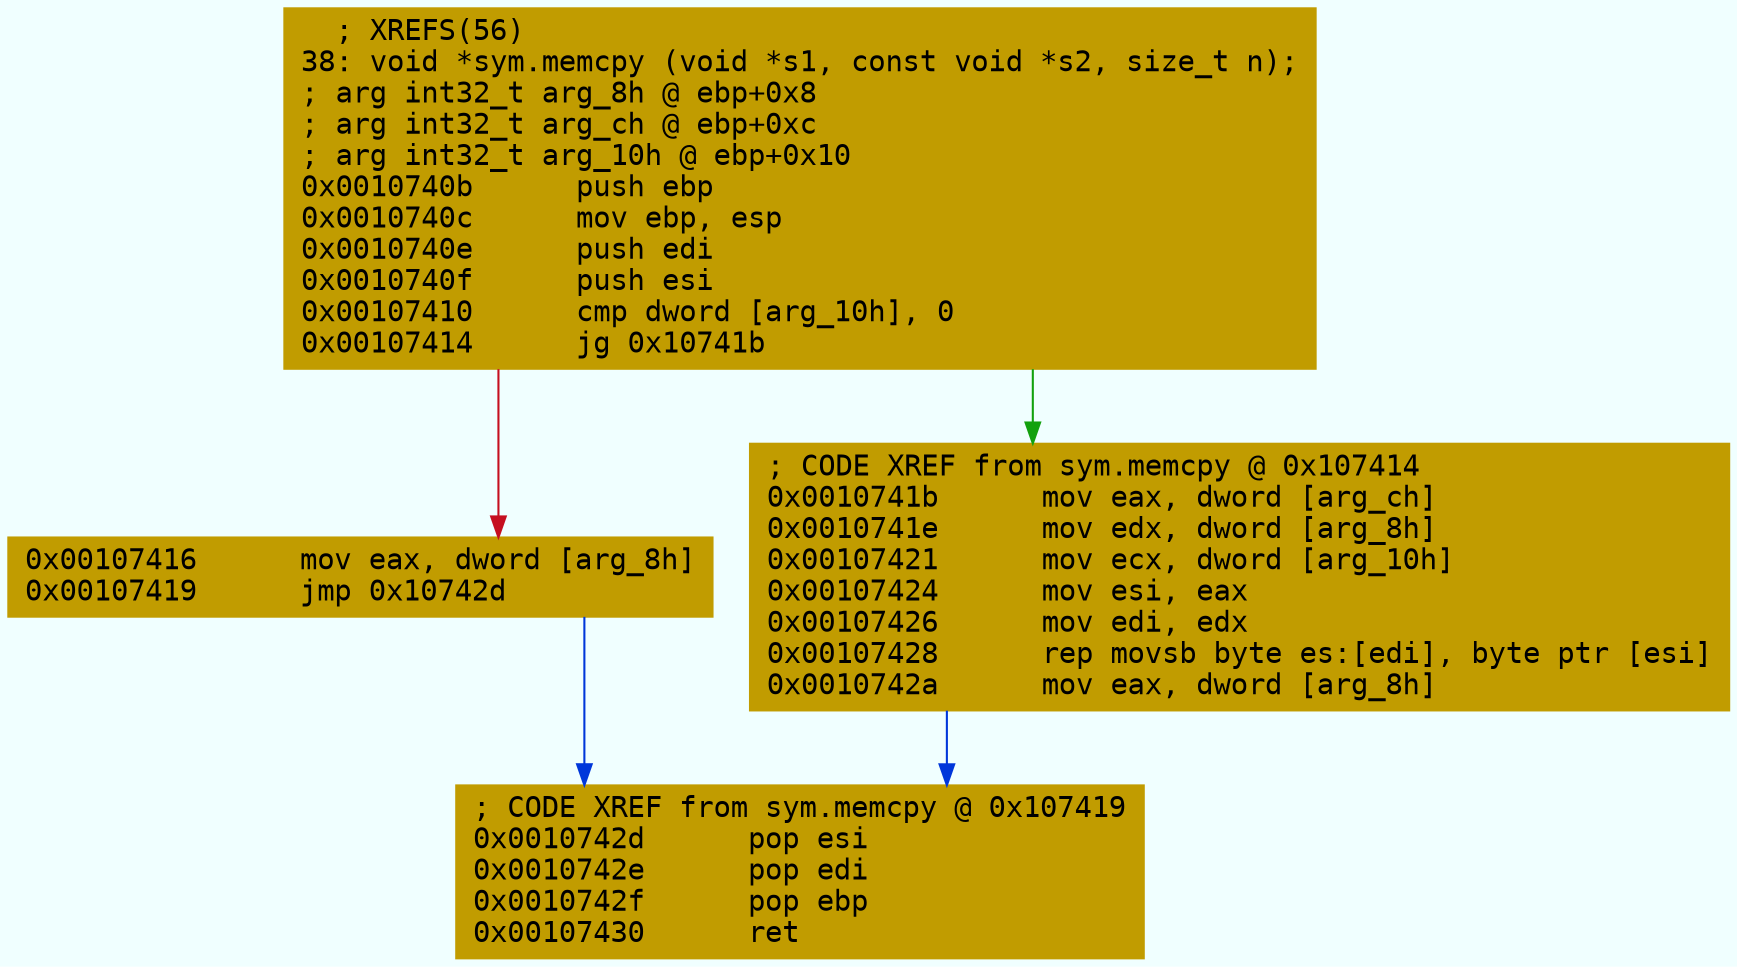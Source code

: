 digraph code {
	graph [bgcolor=azure fontsize=8 fontname="Courier" splines="ortho"];
	node [fillcolor=gray style=filled shape=box];
	edge [arrowhead="normal"];
	"0x0010740b" [URL="sym.memcpy/0x0010740b", fillcolor="#c19c00",color="#c19c00", fontname="Courier",label="  ; XREFS(56)\l38: void *sym.memcpy (void *s1, const void *s2, size_t n);\l; arg int32_t arg_8h @ ebp+0x8\l; arg int32_t arg_ch @ ebp+0xc\l; arg int32_t arg_10h @ ebp+0x10\l0x0010740b      push ebp\l0x0010740c      mov ebp, esp\l0x0010740e      push edi\l0x0010740f      push esi\l0x00107410      cmp dword [arg_10h], 0\l0x00107414      jg 0x10741b\l"]
	"0x00107416" [URL="sym.memcpy/0x00107416", fillcolor="#c19c00",color="#c19c00", fontname="Courier",label="0x00107416      mov eax, dword [arg_8h]\l0x00107419      jmp 0x10742d\l"]
	"0x0010741b" [URL="sym.memcpy/0x0010741b", fillcolor="#c19c00",color="#c19c00", fontname="Courier",label="; CODE XREF from sym.memcpy @ 0x107414\l0x0010741b      mov eax, dword [arg_ch]\l0x0010741e      mov edx, dword [arg_8h]\l0x00107421      mov ecx, dword [arg_10h]\l0x00107424      mov esi, eax\l0x00107426      mov edi, edx\l0x00107428      rep movsb byte es:[edi], byte ptr [esi]\l0x0010742a      mov eax, dword [arg_8h]\l"]
	"0x0010742d" [URL="sym.memcpy/0x0010742d", fillcolor="#c19c00",color="#c19c00", fontname="Courier",label="; CODE XREF from sym.memcpy @ 0x107419\l0x0010742d      pop esi\l0x0010742e      pop edi\l0x0010742f      pop ebp\l0x00107430      ret\l"]
        "0x0010740b" -> "0x0010741b" [color="#13a10e"];
        "0x0010740b" -> "0x00107416" [color="#c50f1f"];
        "0x00107416" -> "0x0010742d" [color="#0037da"];
        "0x0010741b" -> "0x0010742d" [color="#0037da"];
}
